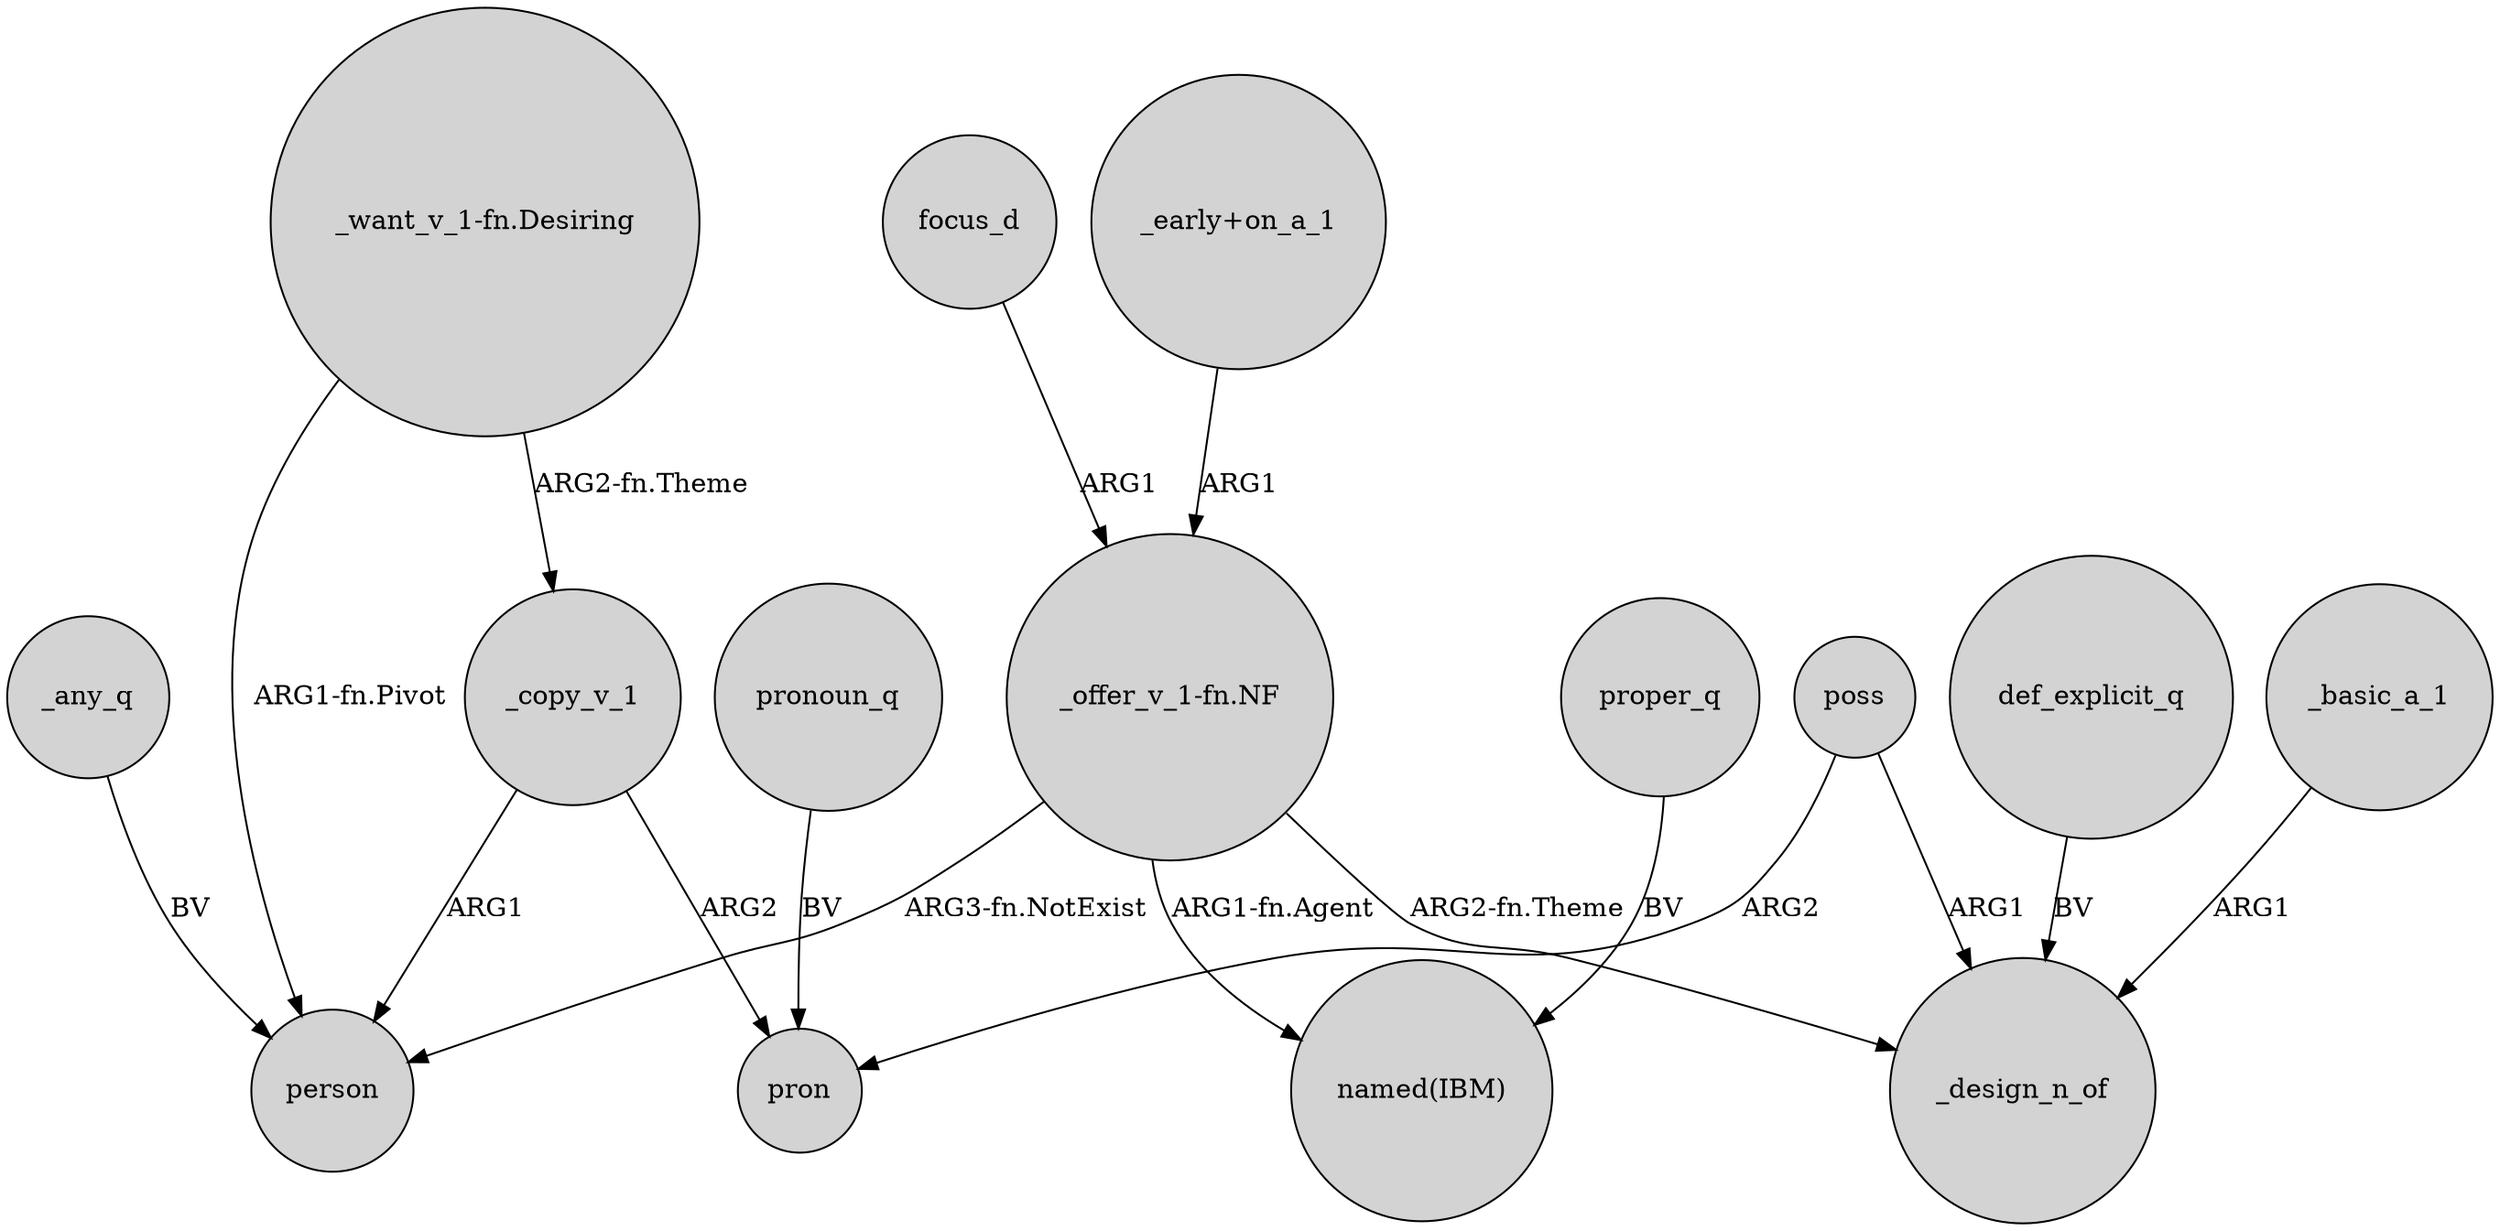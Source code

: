 digraph {
	node [shape=circle style=filled]
	_copy_v_1 -> person [label=ARG1]
	"_offer_v_1-fn.NF" -> _design_n_of [label="ARG2-fn.Theme"]
	focus_d -> "_offer_v_1-fn.NF" [label=ARG1]
	proper_q -> "named(IBM)" [label=BV]
	"_early+on_a_1" -> "_offer_v_1-fn.NF" [label=ARG1]
	"_offer_v_1-fn.NF" -> "named(IBM)" [label="ARG1-fn.Agent"]
	"_offer_v_1-fn.NF" -> person [label="ARG3-fn.NotExist"]
	_copy_v_1 -> pron [label=ARG2]
	poss -> pron [label=ARG2]
	_any_q -> person [label=BV]
	def_explicit_q -> _design_n_of [label=BV]
	_basic_a_1 -> _design_n_of [label=ARG1]
	"_want_v_1-fn.Desiring" -> person [label="ARG1-fn.Pivot"]
	"_want_v_1-fn.Desiring" -> _copy_v_1 [label="ARG2-fn.Theme"]
	poss -> _design_n_of [label=ARG1]
	pronoun_q -> pron [label=BV]
}
